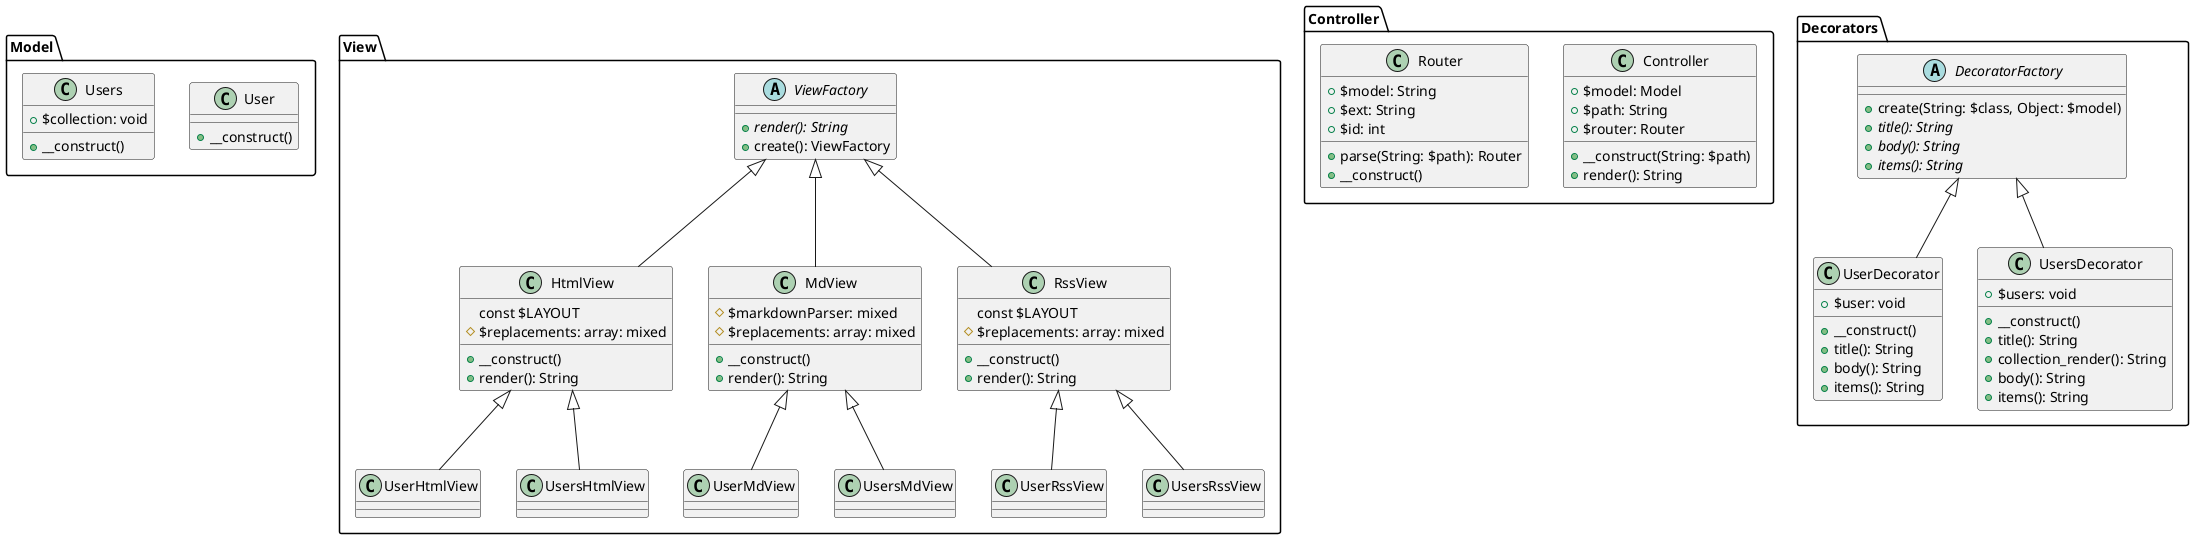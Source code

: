 @startuml mvc

package "Model" {
  class User {
    +__construct()
    
  }

class Users {
    +$collection: void
    +__construct()
  }
}

package "View" {

abstract class ViewFactory {
    +{abstract} render(): String
    +create(): ViewFactory
  }

class HtmlView {
    const $LAYOUT
    # $replacements: array: mixed
    +__construct()
    +render(): String
}

class MdView {
    # $markdownParser: mixed
    # $replacements: array: mixed
    +__construct()
    +render(): String
}

class RssView {
    const $LAYOUT
    # $replacements: array: mixed
    +__construct()
    +render(): String
}

class UserHtmlView {}
class UsersHtmlView {}

class UserMdView {}
class UsersMdView {}

class UserRssView {}
class UsersRssView {}

}

package "Controller" {
class Controller {
    +$model: Model
    +$path: String
    +$router: Router
    +__construct(String: $path)
    +render(): String
  }

class Router {
    +$model: String
    +$ext: String
    +$id: int
    +parse(String: $path): Router
    +__construct()

}
}

package "Decorators" {
abstract class DecoratorFactory{
    +create(String: $class, Object: $model)
    +{abstract} title(): String
    +{abstract} body(): String
    +{abstract} items(): String
}

class UserDecorator {
    +$user: void
    +__construct()
    +title(): String
    +body(): String
    +items(): String

}

class UsersDecorator {
    +$users: void
    +__construct()
    +title(): String
    +collection_render(): String
    +body(): String
    +items(): String
}

}

DecoratorFactory <|-- UsersDecorator
DecoratorFactory <|-- UserDecorator

ViewFactory <|-- HtmlView
ViewFactory <|-- MdView 
ViewFactory <|-- RssView

HtmlView <|-- UserHtmlView
HtmlView <|-- UsersHtmlView

MdView <|-- UserMdView
MdView <|-- UsersMdView

RssView <|-- UserRssView
RssView <|-- UsersRssView

@enduml
